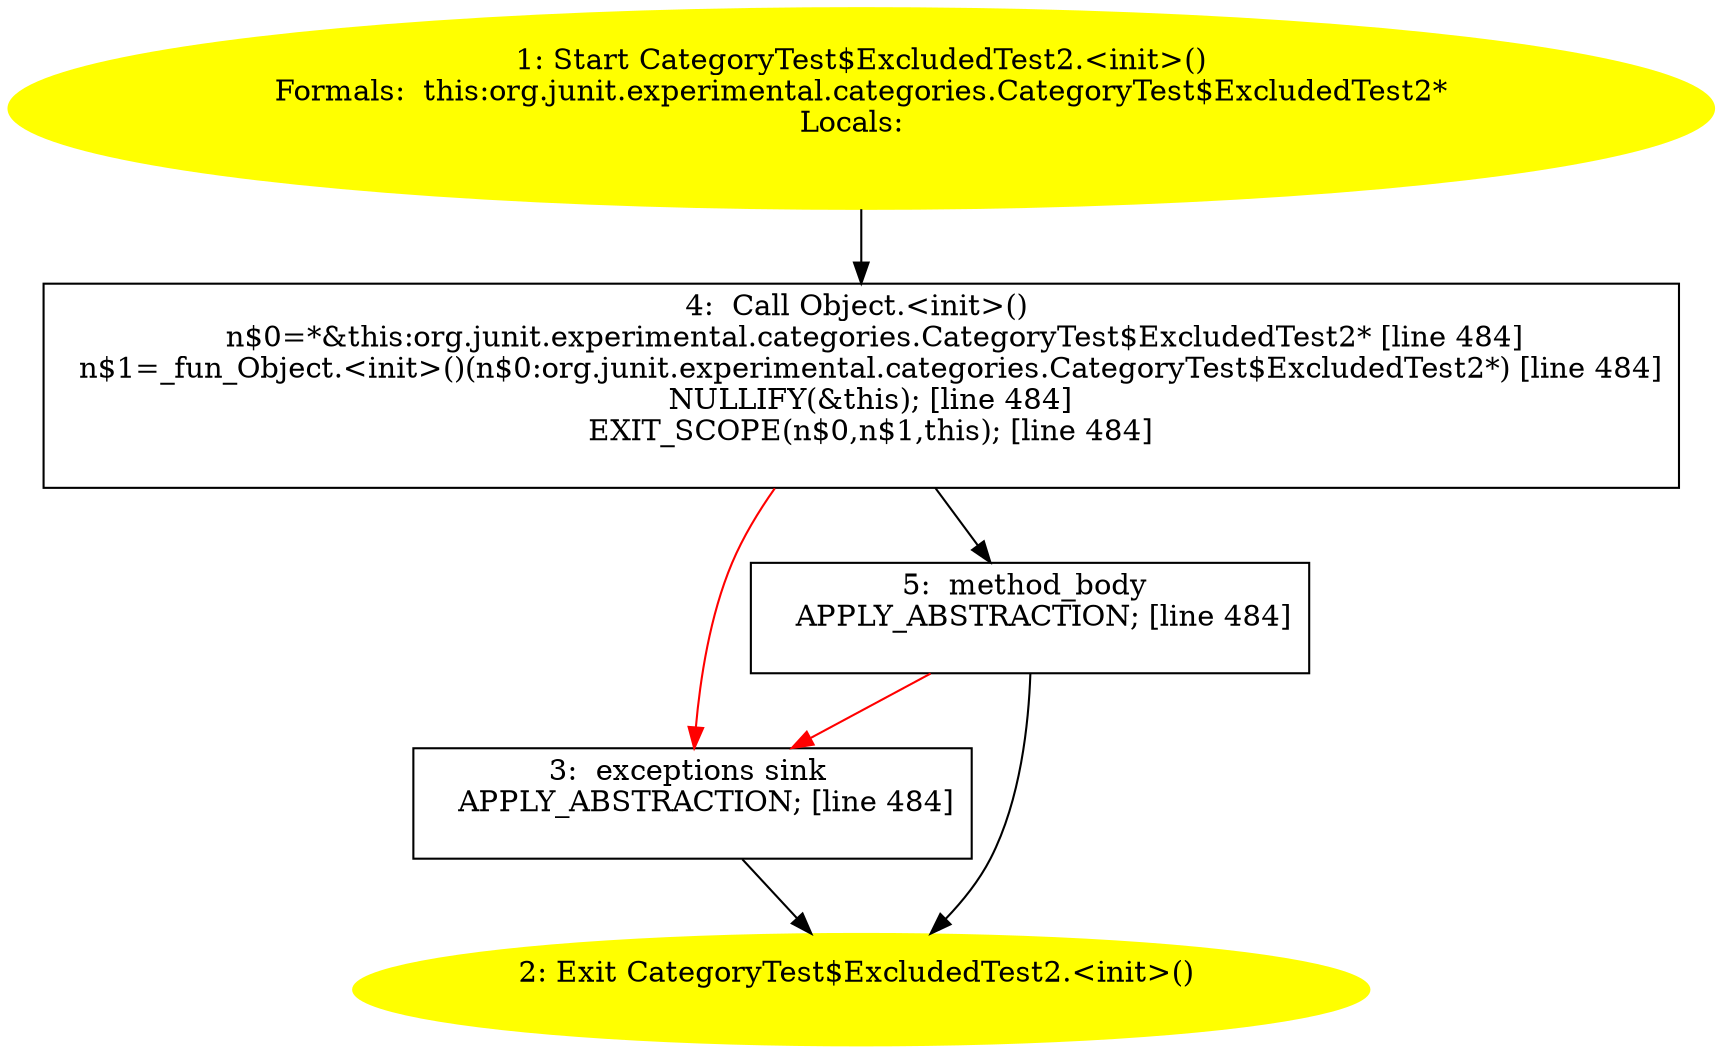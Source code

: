 /* @generated */
digraph cfg {
"org.junit.experimental.categories.CategoryTest$ExcludedTest2.<init>().f8ece6f17a7bddb063e1b03334207c21_1" [label="1: Start CategoryTest$ExcludedTest2.<init>()\nFormals:  this:org.junit.experimental.categories.CategoryTest$ExcludedTest2*\nLocals:  \n  " color=yellow style=filled]
	

	 "org.junit.experimental.categories.CategoryTest$ExcludedTest2.<init>().f8ece6f17a7bddb063e1b03334207c21_1" -> "org.junit.experimental.categories.CategoryTest$ExcludedTest2.<init>().f8ece6f17a7bddb063e1b03334207c21_4" ;
"org.junit.experimental.categories.CategoryTest$ExcludedTest2.<init>().f8ece6f17a7bddb063e1b03334207c21_2" [label="2: Exit CategoryTest$ExcludedTest2.<init>() \n  " color=yellow style=filled]
	

"org.junit.experimental.categories.CategoryTest$ExcludedTest2.<init>().f8ece6f17a7bddb063e1b03334207c21_3" [label="3:  exceptions sink \n   APPLY_ABSTRACTION; [line 484]\n " shape="box"]
	

	 "org.junit.experimental.categories.CategoryTest$ExcludedTest2.<init>().f8ece6f17a7bddb063e1b03334207c21_3" -> "org.junit.experimental.categories.CategoryTest$ExcludedTest2.<init>().f8ece6f17a7bddb063e1b03334207c21_2" ;
"org.junit.experimental.categories.CategoryTest$ExcludedTest2.<init>().f8ece6f17a7bddb063e1b03334207c21_4" [label="4:  Call Object.<init>() \n   n$0=*&this:org.junit.experimental.categories.CategoryTest$ExcludedTest2* [line 484]\n  n$1=_fun_Object.<init>()(n$0:org.junit.experimental.categories.CategoryTest$ExcludedTest2*) [line 484]\n  NULLIFY(&this); [line 484]\n  EXIT_SCOPE(n$0,n$1,this); [line 484]\n " shape="box"]
	

	 "org.junit.experimental.categories.CategoryTest$ExcludedTest2.<init>().f8ece6f17a7bddb063e1b03334207c21_4" -> "org.junit.experimental.categories.CategoryTest$ExcludedTest2.<init>().f8ece6f17a7bddb063e1b03334207c21_5" ;
	 "org.junit.experimental.categories.CategoryTest$ExcludedTest2.<init>().f8ece6f17a7bddb063e1b03334207c21_4" -> "org.junit.experimental.categories.CategoryTest$ExcludedTest2.<init>().f8ece6f17a7bddb063e1b03334207c21_3" [color="red" ];
"org.junit.experimental.categories.CategoryTest$ExcludedTest2.<init>().f8ece6f17a7bddb063e1b03334207c21_5" [label="5:  method_body \n   APPLY_ABSTRACTION; [line 484]\n " shape="box"]
	

	 "org.junit.experimental.categories.CategoryTest$ExcludedTest2.<init>().f8ece6f17a7bddb063e1b03334207c21_5" -> "org.junit.experimental.categories.CategoryTest$ExcludedTest2.<init>().f8ece6f17a7bddb063e1b03334207c21_2" ;
	 "org.junit.experimental.categories.CategoryTest$ExcludedTest2.<init>().f8ece6f17a7bddb063e1b03334207c21_5" -> "org.junit.experimental.categories.CategoryTest$ExcludedTest2.<init>().f8ece6f17a7bddb063e1b03334207c21_3" [color="red" ];
}
